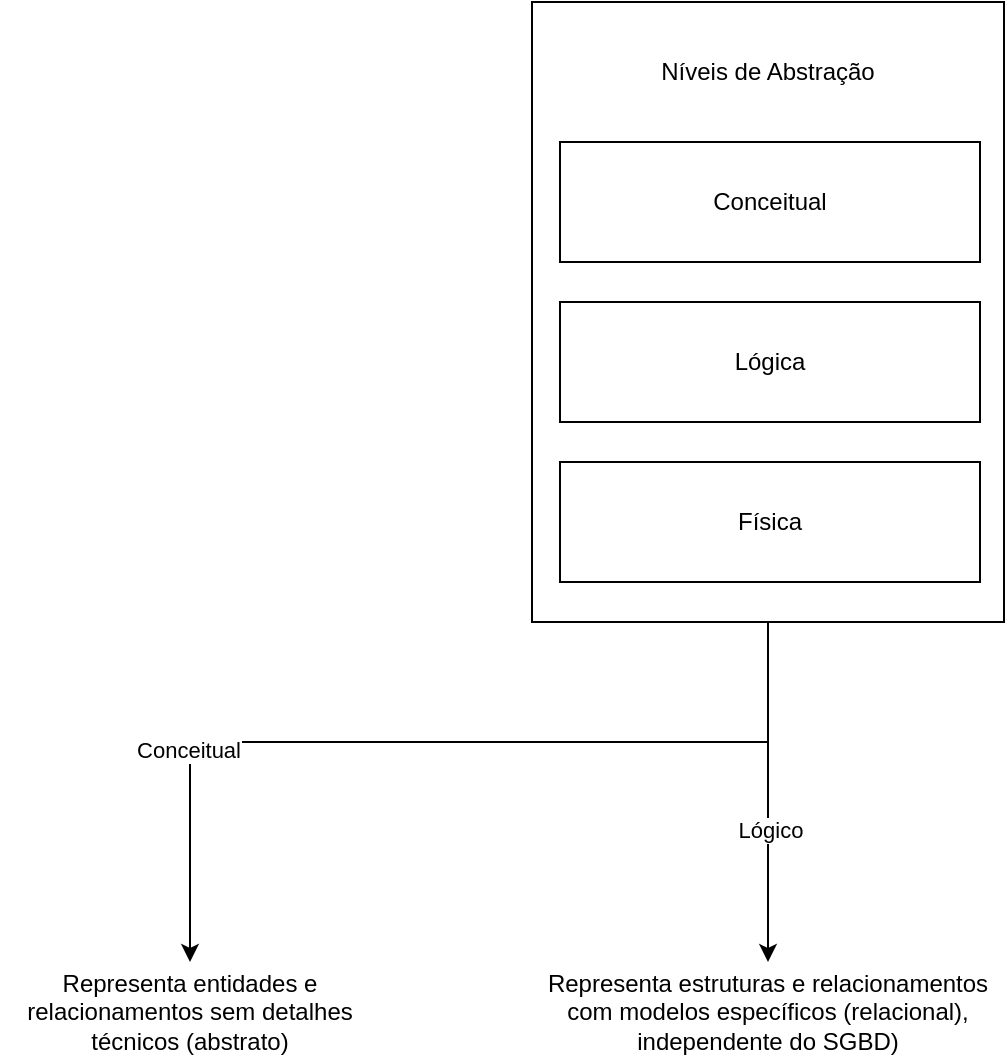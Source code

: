 <mxfile version="26.2.14">
  <diagram name="Página-1" id="x7pmjmnGV-Pn86RtIntv">
    <mxGraphModel dx="544" dy="625" grid="1" gridSize="10" guides="1" tooltips="1" connect="1" arrows="1" fold="1" page="1" pageScale="1" pageWidth="827" pageHeight="1169" math="0" shadow="0">
      <root>
        <mxCell id="0" />
        <mxCell id="1" parent="0" />
        <mxCell id="q8nthipqPMk74v-ilzVn-65" style="edgeStyle=orthogonalEdgeStyle;rounded=0;orthogonalLoop=1;jettySize=auto;html=1;" edge="1" parent="1" source="q8nthipqPMk74v-ilzVn-59" target="q8nthipqPMk74v-ilzVn-64">
          <mxGeometry relative="1" as="geometry">
            <Array as="points">
              <mxPoint x="414" y="440" />
              <mxPoint x="125" y="440" />
            </Array>
          </mxGeometry>
        </mxCell>
        <mxCell id="q8nthipqPMk74v-ilzVn-67" value="&lt;div&gt;Conceitual&lt;/div&gt;" style="edgeLabel;html=1;align=center;verticalAlign=middle;resizable=0;points=[];" vertex="1" connectable="0" parent="q8nthipqPMk74v-ilzVn-65">
          <mxGeometry x="0.535" y="-1" relative="1" as="geometry">
            <mxPoint as="offset" />
          </mxGeometry>
        </mxCell>
        <mxCell id="q8nthipqPMk74v-ilzVn-69" style="edgeStyle=orthogonalEdgeStyle;rounded=0;orthogonalLoop=1;jettySize=auto;html=1;" edge="1" parent="1" source="q8nthipqPMk74v-ilzVn-59" target="q8nthipqPMk74v-ilzVn-66">
          <mxGeometry relative="1" as="geometry" />
        </mxCell>
        <mxCell id="q8nthipqPMk74v-ilzVn-70" value="&lt;div&gt;Lógico&lt;/div&gt;" style="edgeLabel;html=1;align=center;verticalAlign=middle;resizable=0;points=[];" vertex="1" connectable="0" parent="q8nthipqPMk74v-ilzVn-69">
          <mxGeometry x="0.223" y="1" relative="1" as="geometry">
            <mxPoint as="offset" />
          </mxGeometry>
        </mxCell>
        <mxCell id="q8nthipqPMk74v-ilzVn-59" value="" style="rounded=0;whiteSpace=wrap;html=1;" vertex="1" parent="1">
          <mxGeometry x="296" y="70" width="236" height="310" as="geometry" />
        </mxCell>
        <mxCell id="q8nthipqPMk74v-ilzVn-60" value="Níveis de Abstração" style="text;strokeColor=none;align=center;fillColor=none;html=1;verticalAlign=middle;whiteSpace=wrap;rounded=0;" vertex="1" parent="1">
          <mxGeometry x="351" y="90" width="126" height="30" as="geometry" />
        </mxCell>
        <mxCell id="q8nthipqPMk74v-ilzVn-61" value="Conceitual" style="rounded=0;whiteSpace=wrap;html=1;" vertex="1" parent="1">
          <mxGeometry x="310" y="140" width="210" height="60" as="geometry" />
        </mxCell>
        <mxCell id="q8nthipqPMk74v-ilzVn-62" value="Lógica" style="rounded=0;whiteSpace=wrap;html=1;" vertex="1" parent="1">
          <mxGeometry x="310" y="220" width="210" height="60" as="geometry" />
        </mxCell>
        <mxCell id="q8nthipqPMk74v-ilzVn-63" value="Física" style="rounded=0;whiteSpace=wrap;html=1;" vertex="1" parent="1">
          <mxGeometry x="310" y="300" width="210" height="60" as="geometry" />
        </mxCell>
        <mxCell id="q8nthipqPMk74v-ilzVn-64" value="Representa entidades e relacionamentos sem detalhes técnicos (abstrato)" style="text;strokeColor=none;align=center;fillColor=none;html=1;verticalAlign=middle;whiteSpace=wrap;rounded=0;" vertex="1" parent="1">
          <mxGeometry x="30" y="550" width="190" height="50" as="geometry" />
        </mxCell>
        <mxCell id="q8nthipqPMk74v-ilzVn-66" value="Representa estruturas e relacionamentos com modelos específicos (relacional), independente do SGBD)" style="text;strokeColor=none;align=center;fillColor=none;html=1;verticalAlign=middle;whiteSpace=wrap;rounded=0;" vertex="1" parent="1">
          <mxGeometry x="300" y="550" width="228" height="50" as="geometry" />
        </mxCell>
      </root>
    </mxGraphModel>
  </diagram>
</mxfile>
